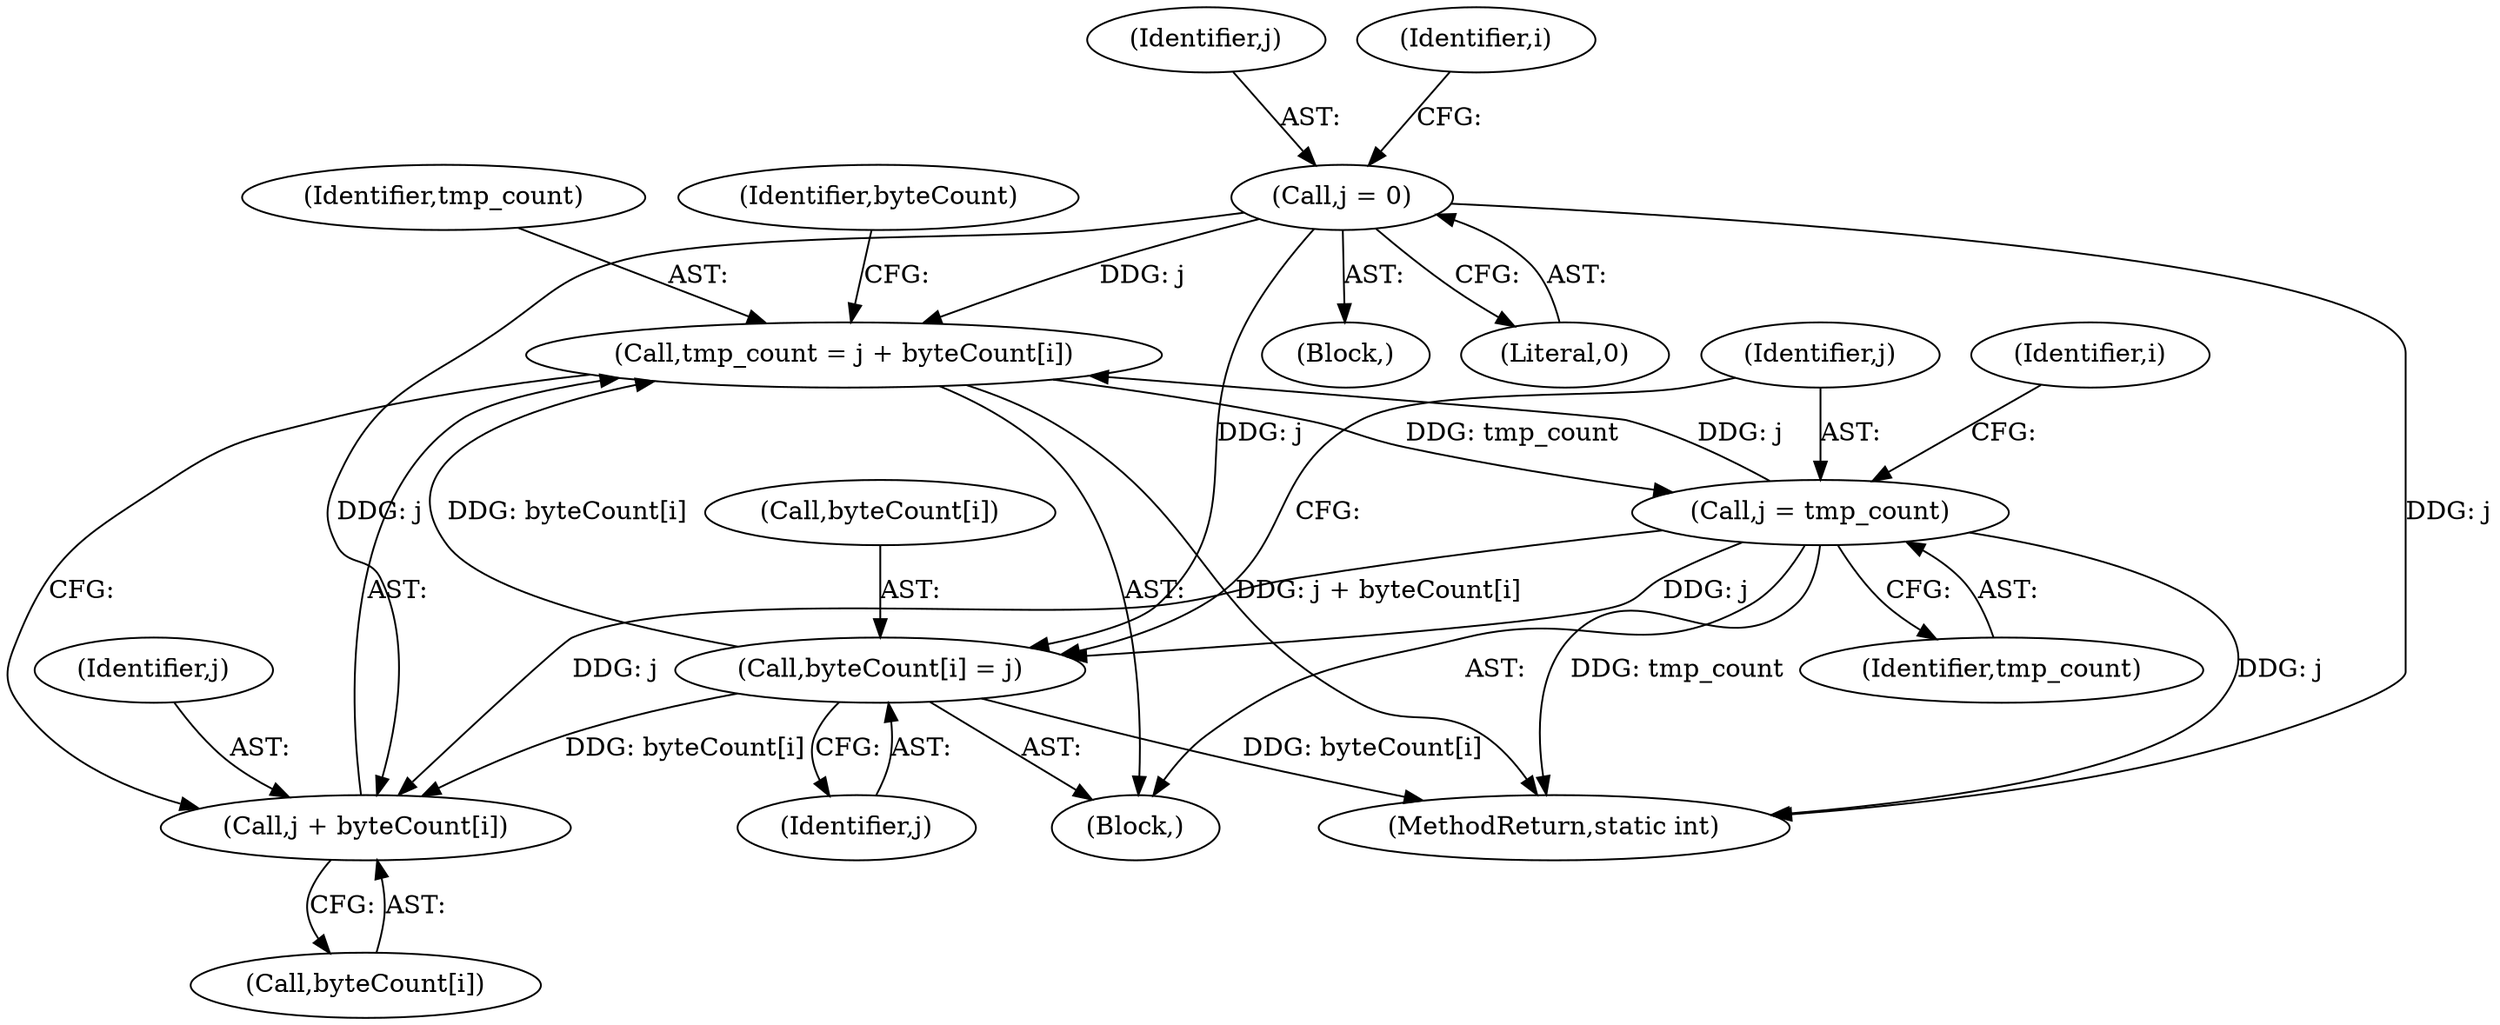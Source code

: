digraph "0_busybox_0402cb32df015d9372578e3db27db47b33d5c7b0@integer" {
"1001077" [label="(Call,tmp_count = j + byteCount[i])"];
"1001063" [label="(Call,j = 0)"];
"1001089" [label="(Call,j = tmp_count)"];
"1001077" [label="(Call,tmp_count = j + byteCount[i])"];
"1001084" [label="(Call,byteCount[i] = j)"];
"1001079" [label="(Call,j + byteCount[i])"];
"1001088" [label="(Identifier,j)"];
"1001090" [label="(Identifier,j)"];
"1001075" [label="(Block,)"];
"1001089" [label="(Call,j = tmp_count)"];
"1001074" [label="(Identifier,i)"];
"1001080" [label="(Identifier,j)"];
"1001078" [label="(Identifier,tmp_count)"];
"1001079" [label="(Call,j + byteCount[i])"];
"1001077" [label="(Call,tmp_count = j + byteCount[i])"];
"1000159" [label="(Block,)"];
"1001084" [label="(Call,byteCount[i] = j)"];
"1001064" [label="(Identifier,j)"];
"1001068" [label="(Identifier,i)"];
"1001081" [label="(Call,byteCount[i])"];
"1001065" [label="(Literal,0)"];
"1001173" [label="(MethodReturn,static int)"];
"1001063" [label="(Call,j = 0)"];
"1001091" [label="(Identifier,tmp_count)"];
"1001086" [label="(Identifier,byteCount)"];
"1001085" [label="(Call,byteCount[i])"];
"1001077" -> "1001075"  [label="AST: "];
"1001077" -> "1001079"  [label="CFG: "];
"1001078" -> "1001077"  [label="AST: "];
"1001079" -> "1001077"  [label="AST: "];
"1001086" -> "1001077"  [label="CFG: "];
"1001077" -> "1001173"  [label="DDG: j + byteCount[i]"];
"1001063" -> "1001077"  [label="DDG: j"];
"1001089" -> "1001077"  [label="DDG: j"];
"1001084" -> "1001077"  [label="DDG: byteCount[i]"];
"1001077" -> "1001089"  [label="DDG: tmp_count"];
"1001063" -> "1000159"  [label="AST: "];
"1001063" -> "1001065"  [label="CFG: "];
"1001064" -> "1001063"  [label="AST: "];
"1001065" -> "1001063"  [label="AST: "];
"1001068" -> "1001063"  [label="CFG: "];
"1001063" -> "1001173"  [label="DDG: j"];
"1001063" -> "1001079"  [label="DDG: j"];
"1001063" -> "1001084"  [label="DDG: j"];
"1001089" -> "1001075"  [label="AST: "];
"1001089" -> "1001091"  [label="CFG: "];
"1001090" -> "1001089"  [label="AST: "];
"1001091" -> "1001089"  [label="AST: "];
"1001074" -> "1001089"  [label="CFG: "];
"1001089" -> "1001173"  [label="DDG: tmp_count"];
"1001089" -> "1001173"  [label="DDG: j"];
"1001089" -> "1001079"  [label="DDG: j"];
"1001089" -> "1001084"  [label="DDG: j"];
"1001084" -> "1001075"  [label="AST: "];
"1001084" -> "1001088"  [label="CFG: "];
"1001085" -> "1001084"  [label="AST: "];
"1001088" -> "1001084"  [label="AST: "];
"1001090" -> "1001084"  [label="CFG: "];
"1001084" -> "1001173"  [label="DDG: byteCount[i]"];
"1001084" -> "1001079"  [label="DDG: byteCount[i]"];
"1001079" -> "1001081"  [label="CFG: "];
"1001080" -> "1001079"  [label="AST: "];
"1001081" -> "1001079"  [label="AST: "];
}
